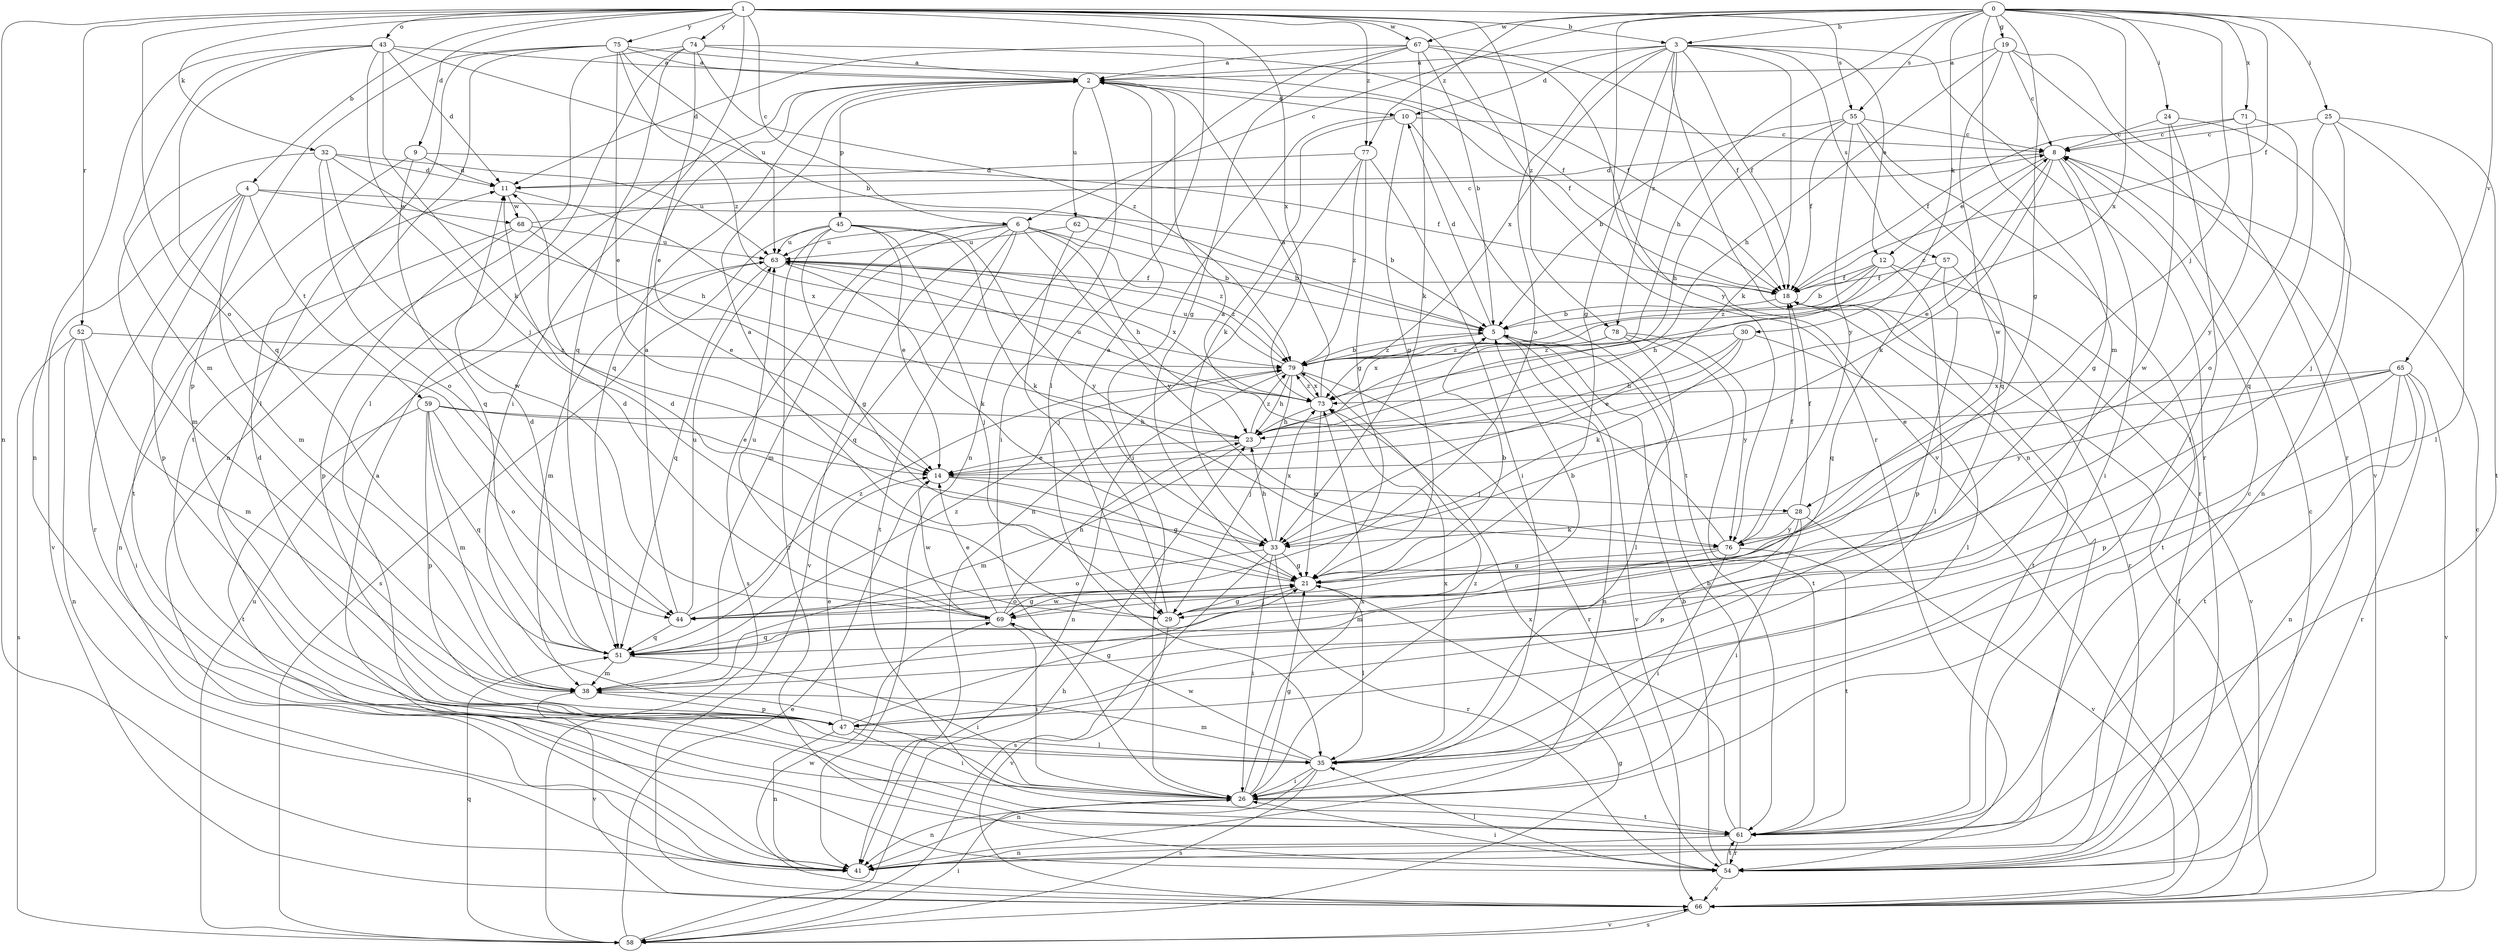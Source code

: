 strict digraph  {
0;
1;
2;
3;
4;
5;
6;
8;
9;
10;
11;
12;
14;
18;
19;
21;
23;
24;
25;
26;
28;
29;
30;
32;
33;
35;
38;
41;
43;
44;
45;
47;
51;
52;
54;
55;
57;
58;
59;
61;
62;
63;
65;
66;
67;
68;
69;
71;
73;
74;
75;
76;
77;
78;
79;
0 -> 3  [label=b];
0 -> 6  [label=c];
0 -> 18  [label=f];
0 -> 19  [label=g];
0 -> 21  [label=g];
0 -> 23  [label=h];
0 -> 24  [label=i];
0 -> 25  [label=i];
0 -> 28  [label=j];
0 -> 30  [label=k];
0 -> 38  [label=m];
0 -> 55  [label=s];
0 -> 65  [label=v];
0 -> 66  [label=v];
0 -> 67  [label=w];
0 -> 71  [label=x];
0 -> 73  [label=x];
0 -> 77  [label=z];
1 -> 3  [label=b];
1 -> 4  [label=b];
1 -> 6  [label=c];
1 -> 9  [label=d];
1 -> 26  [label=i];
1 -> 32  [label=k];
1 -> 35  [label=l];
1 -> 41  [label=n];
1 -> 43  [label=o];
1 -> 44  [label=o];
1 -> 52  [label=r];
1 -> 54  [label=r];
1 -> 55  [label=s];
1 -> 67  [label=w];
1 -> 73  [label=x];
1 -> 74  [label=y];
1 -> 75  [label=y];
1 -> 77  [label=z];
1 -> 78  [label=z];
2 -> 10  [label=d];
2 -> 18  [label=f];
2 -> 26  [label=i];
2 -> 45  [label=p];
2 -> 51  [label=q];
2 -> 62  [label=u];
3 -> 2  [label=a];
3 -> 10  [label=d];
3 -> 12  [label=e];
3 -> 18  [label=f];
3 -> 21  [label=g];
3 -> 33  [label=k];
3 -> 41  [label=n];
3 -> 44  [label=o];
3 -> 54  [label=r];
3 -> 57  [label=s];
3 -> 73  [label=x];
3 -> 78  [label=z];
4 -> 5  [label=b];
4 -> 38  [label=m];
4 -> 47  [label=p];
4 -> 54  [label=r];
4 -> 59  [label=t];
4 -> 66  [label=v];
4 -> 68  [label=w];
5 -> 10  [label=d];
5 -> 41  [label=n];
5 -> 66  [label=v];
5 -> 79  [label=z];
6 -> 5  [label=b];
6 -> 23  [label=h];
6 -> 38  [label=m];
6 -> 51  [label=q];
6 -> 58  [label=s];
6 -> 61  [label=t];
6 -> 63  [label=u];
6 -> 66  [label=v];
6 -> 76  [label=y];
6 -> 79  [label=z];
8 -> 11  [label=d];
8 -> 12  [label=e];
8 -> 14  [label=e];
8 -> 21  [label=g];
8 -> 26  [label=i];
8 -> 33  [label=k];
9 -> 11  [label=d];
9 -> 18  [label=f];
9 -> 51  [label=q];
9 -> 61  [label=t];
10 -> 8  [label=c];
10 -> 21  [label=g];
10 -> 26  [label=i];
10 -> 33  [label=k];
10 -> 61  [label=t];
11 -> 68  [label=w];
11 -> 73  [label=x];
12 -> 5  [label=b];
12 -> 18  [label=f];
12 -> 23  [label=h];
12 -> 35  [label=l];
12 -> 61  [label=t];
12 -> 79  [label=z];
14 -> 21  [label=g];
14 -> 28  [label=j];
14 -> 69  [label=w];
18 -> 5  [label=b];
18 -> 61  [label=t];
18 -> 66  [label=v];
19 -> 2  [label=a];
19 -> 8  [label=c];
19 -> 23  [label=h];
19 -> 54  [label=r];
19 -> 66  [label=v];
19 -> 69  [label=w];
21 -> 2  [label=a];
21 -> 5  [label=b];
21 -> 29  [label=j];
21 -> 35  [label=l];
21 -> 44  [label=o];
21 -> 69  [label=w];
23 -> 14  [label=e];
23 -> 38  [label=m];
23 -> 79  [label=z];
24 -> 8  [label=c];
24 -> 35  [label=l];
24 -> 41  [label=n];
24 -> 69  [label=w];
25 -> 8  [label=c];
25 -> 29  [label=j];
25 -> 35  [label=l];
25 -> 51  [label=q];
25 -> 61  [label=t];
26 -> 21  [label=g];
26 -> 41  [label=n];
26 -> 61  [label=t];
26 -> 73  [label=x];
26 -> 79  [label=z];
28 -> 18  [label=f];
28 -> 26  [label=i];
28 -> 33  [label=k];
28 -> 47  [label=p];
28 -> 66  [label=v];
28 -> 76  [label=y];
29 -> 2  [label=a];
29 -> 5  [label=b];
29 -> 11  [label=d];
29 -> 21  [label=g];
29 -> 66  [label=v];
30 -> 14  [label=e];
30 -> 23  [label=h];
30 -> 33  [label=k];
30 -> 35  [label=l];
30 -> 79  [label=z];
32 -> 11  [label=d];
32 -> 23  [label=h];
32 -> 38  [label=m];
32 -> 44  [label=o];
32 -> 63  [label=u];
32 -> 69  [label=w];
33 -> 21  [label=g];
33 -> 23  [label=h];
33 -> 26  [label=i];
33 -> 44  [label=o];
33 -> 54  [label=r];
33 -> 58  [label=s];
33 -> 73  [label=x];
35 -> 26  [label=i];
35 -> 38  [label=m];
35 -> 41  [label=n];
35 -> 58  [label=s];
35 -> 69  [label=w];
35 -> 73  [label=x];
38 -> 47  [label=p];
38 -> 66  [label=v];
41 -> 2  [label=a];
43 -> 2  [label=a];
43 -> 5  [label=b];
43 -> 11  [label=d];
43 -> 29  [label=j];
43 -> 33  [label=k];
43 -> 38  [label=m];
43 -> 41  [label=n];
43 -> 51  [label=q];
44 -> 2  [label=a];
44 -> 51  [label=q];
44 -> 63  [label=u];
44 -> 79  [label=z];
45 -> 14  [label=e];
45 -> 21  [label=g];
45 -> 29  [label=j];
45 -> 33  [label=k];
45 -> 54  [label=r];
45 -> 58  [label=s];
45 -> 63  [label=u];
45 -> 76  [label=y];
47 -> 11  [label=d];
47 -> 14  [label=e];
47 -> 21  [label=g];
47 -> 26  [label=i];
47 -> 35  [label=l];
47 -> 41  [label=n];
51 -> 11  [label=d];
51 -> 26  [label=i];
51 -> 38  [label=m];
51 -> 79  [label=z];
52 -> 26  [label=i];
52 -> 38  [label=m];
52 -> 41  [label=n];
52 -> 58  [label=s];
52 -> 79  [label=z];
54 -> 5  [label=b];
54 -> 8  [label=c];
54 -> 26  [label=i];
54 -> 35  [label=l];
54 -> 61  [label=t];
54 -> 66  [label=v];
55 -> 5  [label=b];
55 -> 8  [label=c];
55 -> 18  [label=f];
55 -> 23  [label=h];
55 -> 51  [label=q];
55 -> 54  [label=r];
55 -> 76  [label=y];
57 -> 18  [label=f];
57 -> 47  [label=p];
57 -> 51  [label=q];
57 -> 54  [label=r];
58 -> 14  [label=e];
58 -> 21  [label=g];
58 -> 23  [label=h];
58 -> 26  [label=i];
58 -> 51  [label=q];
58 -> 63  [label=u];
58 -> 66  [label=v];
59 -> 14  [label=e];
59 -> 23  [label=h];
59 -> 38  [label=m];
59 -> 44  [label=o];
59 -> 47  [label=p];
59 -> 51  [label=q];
59 -> 61  [label=t];
61 -> 5  [label=b];
61 -> 8  [label=c];
61 -> 41  [label=n];
61 -> 54  [label=r];
61 -> 73  [label=x];
62 -> 5  [label=b];
62 -> 29  [label=j];
62 -> 63  [label=u];
63 -> 18  [label=f];
63 -> 33  [label=k];
63 -> 38  [label=m];
63 -> 51  [label=q];
63 -> 73  [label=x];
63 -> 79  [label=z];
65 -> 14  [label=e];
65 -> 41  [label=n];
65 -> 47  [label=p];
65 -> 54  [label=r];
65 -> 61  [label=t];
65 -> 66  [label=v];
65 -> 73  [label=x];
65 -> 76  [label=y];
66 -> 8  [label=c];
66 -> 18  [label=f];
66 -> 58  [label=s];
66 -> 69  [label=w];
67 -> 2  [label=a];
67 -> 5  [label=b];
67 -> 11  [label=d];
67 -> 18  [label=f];
67 -> 21  [label=g];
67 -> 33  [label=k];
67 -> 41  [label=n];
67 -> 76  [label=y];
68 -> 8  [label=c];
68 -> 14  [label=e];
68 -> 41  [label=n];
68 -> 47  [label=p];
68 -> 63  [label=u];
69 -> 11  [label=d];
69 -> 14  [label=e];
69 -> 21  [label=g];
69 -> 23  [label=h];
69 -> 26  [label=i];
69 -> 51  [label=q];
69 -> 63  [label=u];
71 -> 8  [label=c];
71 -> 18  [label=f];
71 -> 44  [label=o];
71 -> 76  [label=y];
73 -> 2  [label=a];
73 -> 21  [label=g];
73 -> 23  [label=h];
73 -> 63  [label=u];
73 -> 79  [label=z];
74 -> 2  [label=a];
74 -> 14  [label=e];
74 -> 18  [label=f];
74 -> 35  [label=l];
74 -> 41  [label=n];
74 -> 51  [label=q];
74 -> 79  [label=z];
75 -> 2  [label=a];
75 -> 14  [label=e];
75 -> 18  [label=f];
75 -> 35  [label=l];
75 -> 47  [label=p];
75 -> 61  [label=t];
75 -> 63  [label=u];
75 -> 79  [label=z];
76 -> 2  [label=a];
76 -> 18  [label=f];
76 -> 21  [label=g];
76 -> 26  [label=i];
76 -> 38  [label=m];
76 -> 61  [label=t];
77 -> 11  [label=d];
77 -> 21  [label=g];
77 -> 26  [label=i];
77 -> 41  [label=n];
77 -> 79  [label=z];
78 -> 35  [label=l];
78 -> 61  [label=t];
78 -> 73  [label=x];
78 -> 76  [label=y];
78 -> 79  [label=z];
79 -> 5  [label=b];
79 -> 8  [label=c];
79 -> 23  [label=h];
79 -> 29  [label=j];
79 -> 41  [label=n];
79 -> 54  [label=r];
79 -> 63  [label=u];
79 -> 73  [label=x];
}
